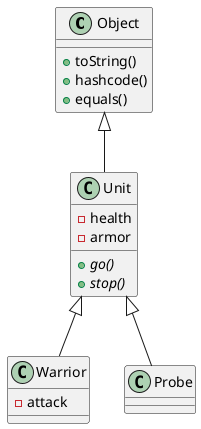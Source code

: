 @startuml
class Object
Object : +toString()
Object : +hashcode()
Object : +equals()

class Unit extends Object
Unit : -health
Unit : -armor
Unit : + {abstract} go()
Unit : + {abstract} stop()

class Warrior extends Unit
Warrior : -attack
class Probe extends Unit


@enduml